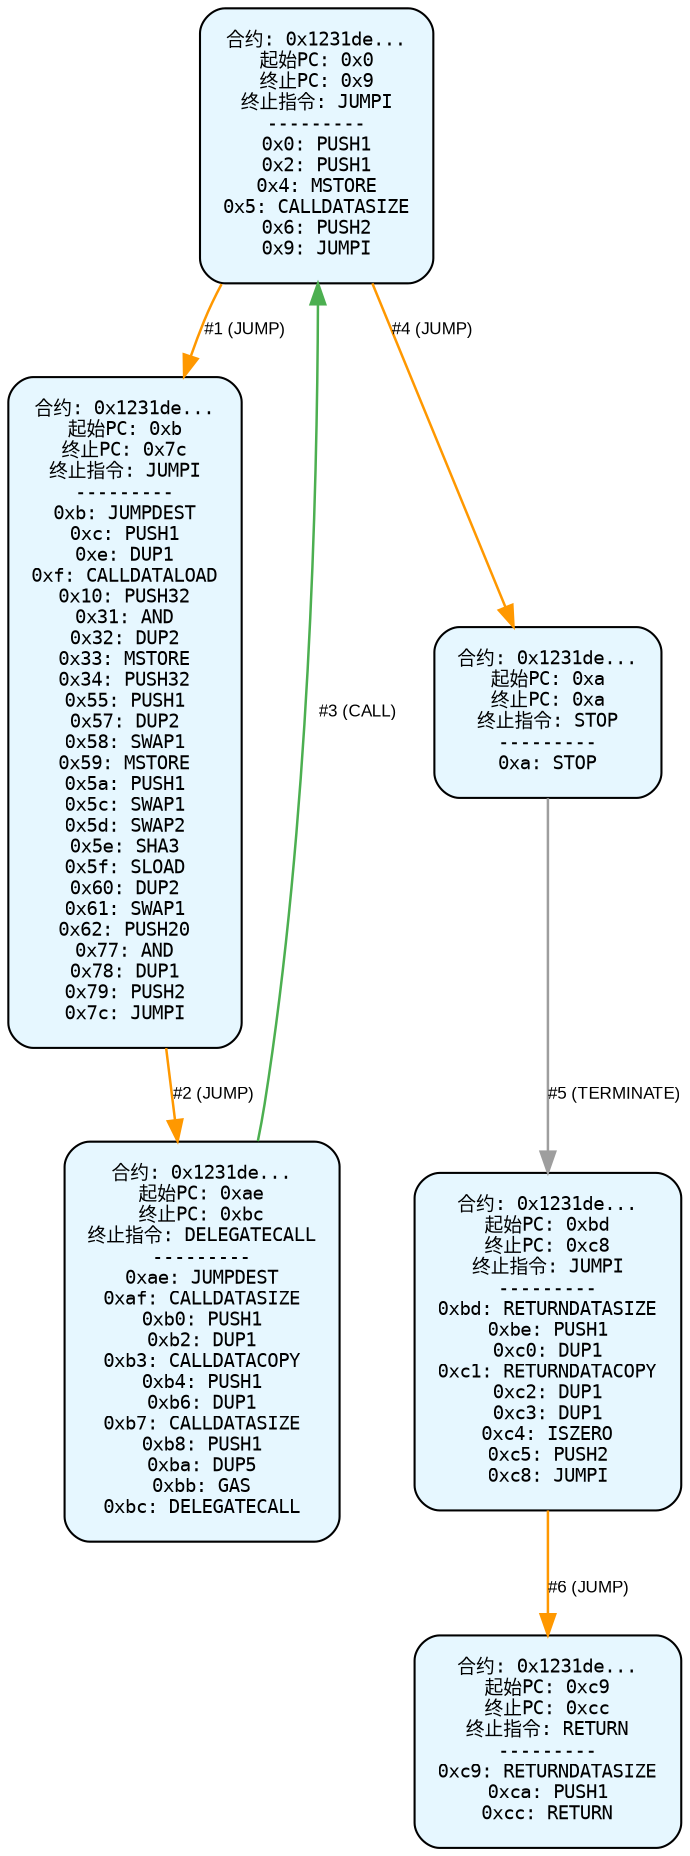 digraph Contract_CFG {
    rankdir=TB;
    node [shape=box, style="filled, rounded", fontname="Monospace", fontsize=9, margin=0.15];
    edge [fontname="Arial", fontsize=8, penwidth=1.2];

    "block_0" [label="合约: 0x1231de...
起始PC: 0x0
终止PC: 0x9
终止指令: JUMPI
---------
0x0: PUSH1
0x2: PUSH1
0x4: MSTORE
0x5: CALLDATASIZE
0x6: PUSH2
0x9: JUMPI", fillcolor="#e6f7ff"];
    "block_b" [label="合约: 0x1231de...
起始PC: 0xb
终止PC: 0x7c
终止指令: JUMPI
---------
0xb: JUMPDEST
0xc: PUSH1
0xe: DUP1
0xf: CALLDATALOAD
0x10: PUSH32
0x31: AND
0x32: DUP2
0x33: MSTORE
0x34: PUSH32
0x55: PUSH1
0x57: DUP2
0x58: SWAP1
0x59: MSTORE
0x5a: PUSH1
0x5c: SWAP1
0x5d: SWAP2
0x5e: SHA3
0x5f: SLOAD
0x60: DUP2
0x61: SWAP1
0x62: PUSH20
0x77: AND
0x78: DUP1
0x79: PUSH2
0x7c: JUMPI", fillcolor="#e6f7ff"];
    "block_ae" [label="合约: 0x1231de...
起始PC: 0xae
终止PC: 0xbc
终止指令: DELEGATECALL
---------
0xae: JUMPDEST
0xaf: CALLDATASIZE
0xb0: PUSH1
0xb2: DUP1
0xb3: CALLDATACOPY
0xb4: PUSH1
0xb6: DUP1
0xb7: CALLDATASIZE
0xb8: PUSH1
0xba: DUP5
0xbb: GAS
0xbc: DELEGATECALL", fillcolor="#e6f7ff"];
    "block_a" [label="合约: 0x1231de...
起始PC: 0xa
终止PC: 0xa
终止指令: STOP
---------
0xa: STOP", fillcolor="#e6f7ff"];
    "block_bd" [label="合约: 0x1231de...
起始PC: 0xbd
终止PC: 0xc8
终止指令: JUMPI
---------
0xbd: RETURNDATASIZE
0xbe: PUSH1
0xc0: DUP1
0xc1: RETURNDATACOPY
0xc2: DUP1
0xc3: DUP1
0xc4: ISZERO
0xc5: PUSH2
0xc8: JUMPI", fillcolor="#e6f7ff"];
    "block_c9" [label="合约: 0x1231de...
起始PC: 0xc9
终止PC: 0xcc
终止指令: RETURN
---------
0xc9: RETURNDATASIZE
0xca: PUSH1
0xcc: RETURN", fillcolor="#e6f7ff"];

    "block_0" -> "block_b" [label="#1 (JUMP)", color="#ff9800"];
    "block_b" -> "block_ae" [label="#2 (JUMP)", color="#ff9800"];
    "block_ae" -> "block_0" [label="#3 (CALL)", color="#4caf50"];
    "block_0" -> "block_a" [label="#4 (JUMP)", color="#ff9800"];
    "block_a" -> "block_bd" [label="#5 (TERMINATE)", color="#9e9e9e"];
    "block_bd" -> "block_c9" [label="#6 (JUMP)", color="#ff9800"];
}